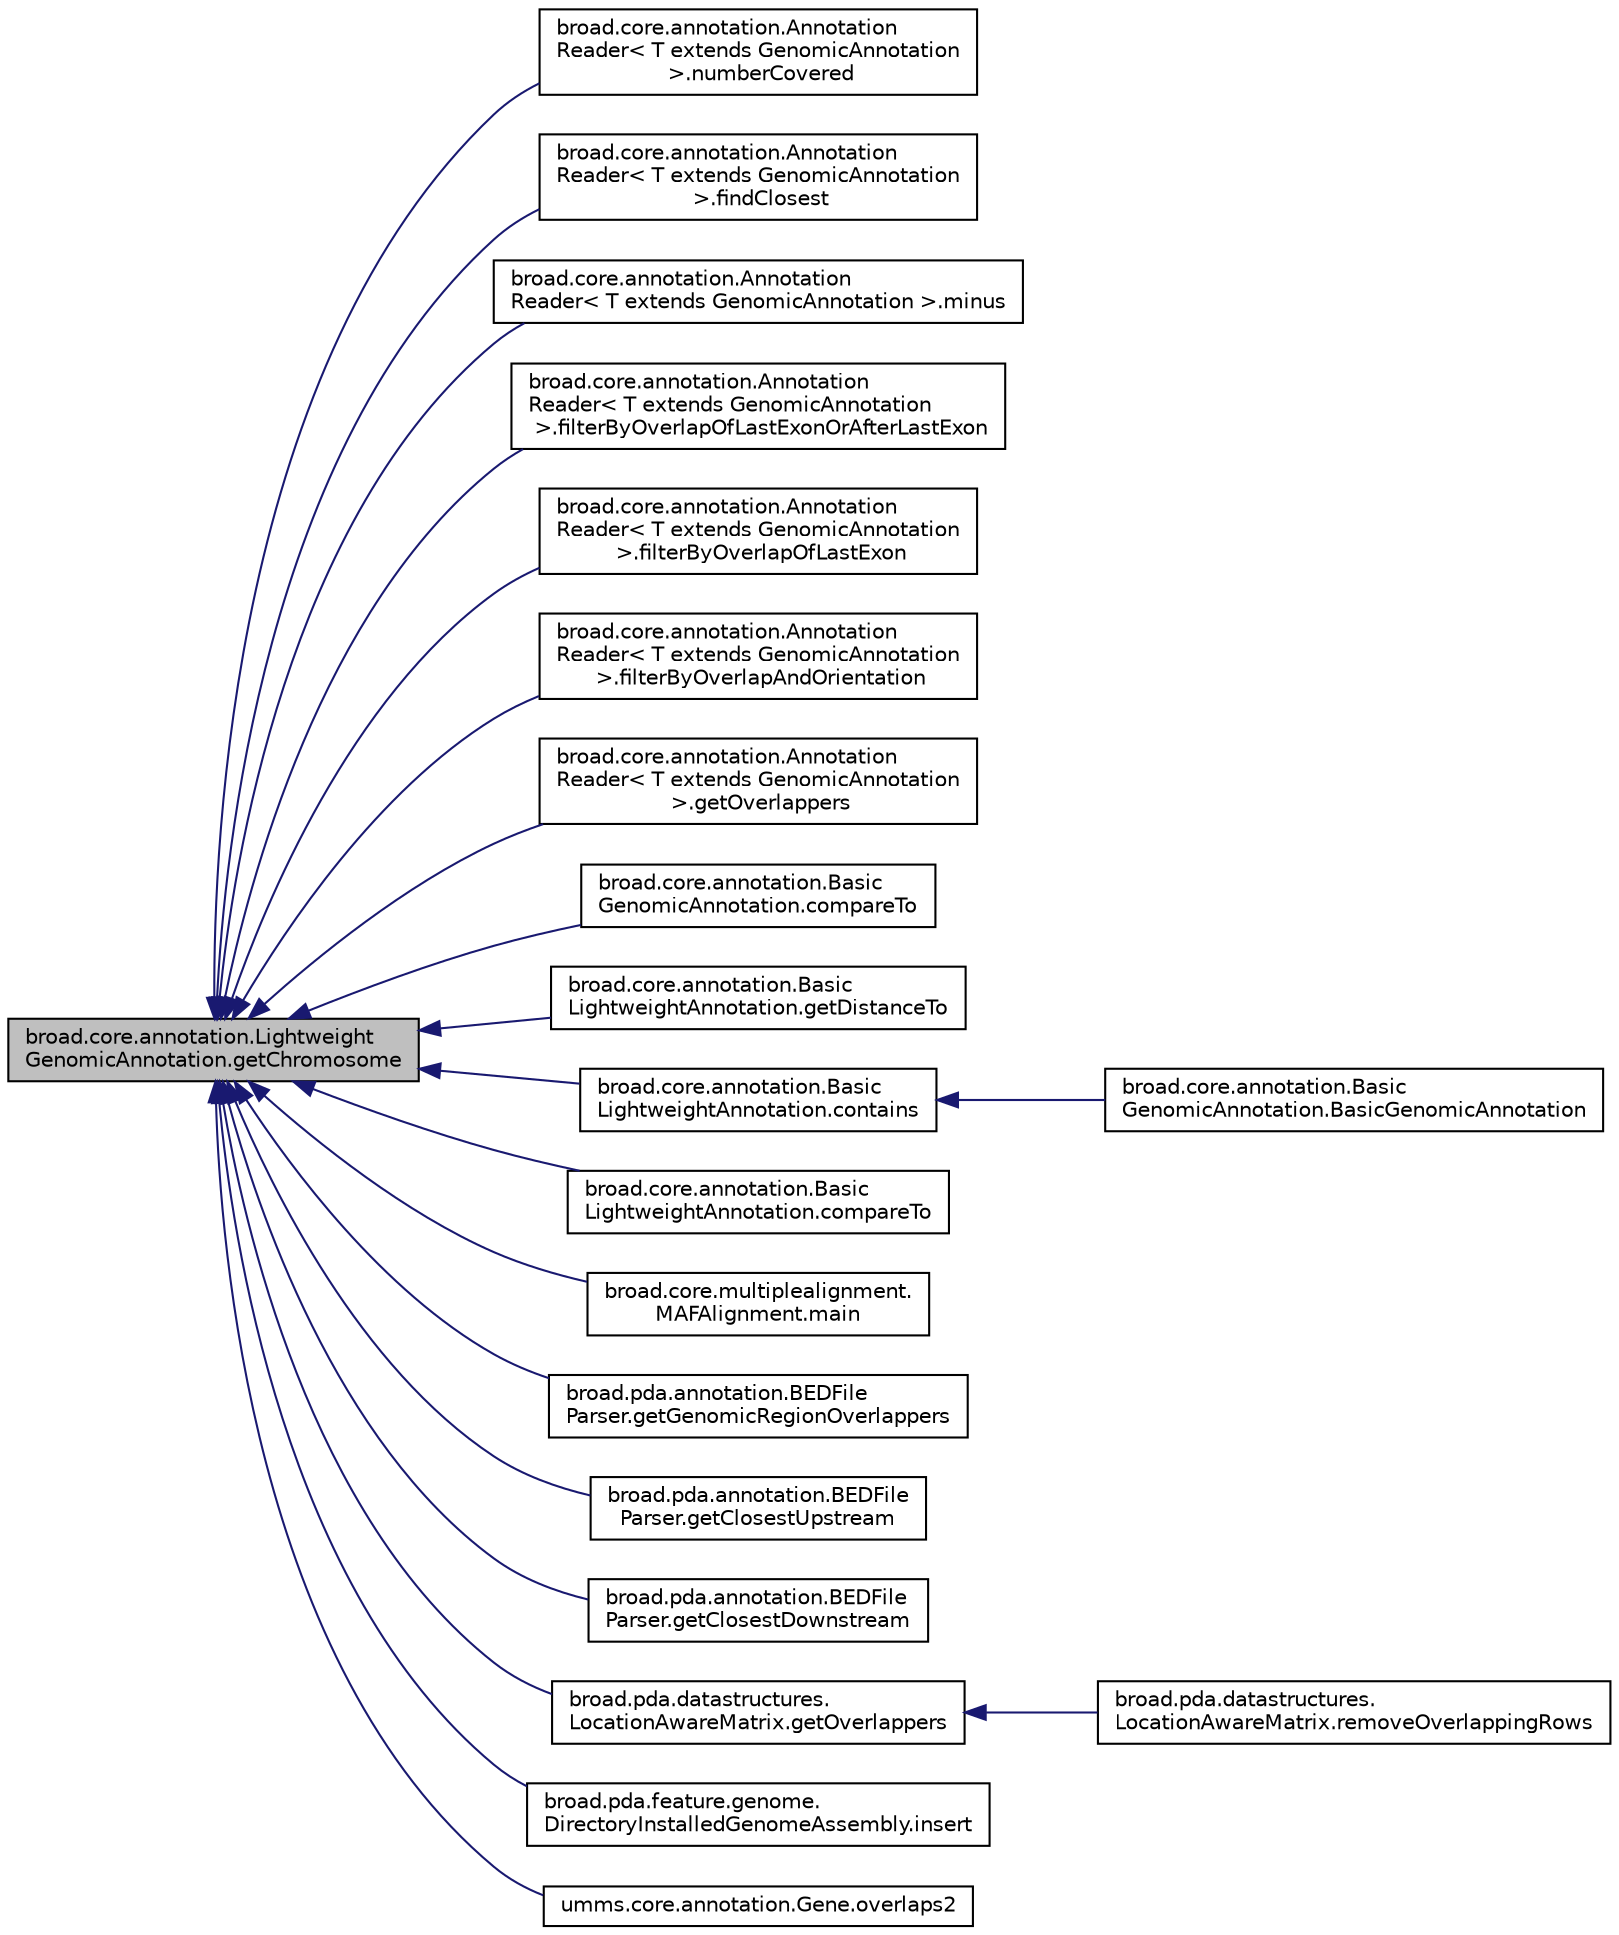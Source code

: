 digraph "broad.core.annotation.LightweightGenomicAnnotation.getChromosome"
{
  edge [fontname="Helvetica",fontsize="10",labelfontname="Helvetica",labelfontsize="10"];
  node [fontname="Helvetica",fontsize="10",shape=record];
  rankdir="LR";
  Node1 [label="broad.core.annotation.Lightweight\lGenomicAnnotation.getChromosome",height=0.2,width=0.4,color="black", fillcolor="grey75", style="filled" fontcolor="black"];
  Node1 -> Node2 [dir="back",color="midnightblue",fontsize="10",style="solid"];
  Node2 [label="broad.core.annotation.Annotation\lReader\< T extends GenomicAnnotation\l \>.numberCovered",height=0.2,width=0.4,color="black", fillcolor="white", style="filled",URL="$classbroad_1_1core_1_1annotation_1_1_annotation_reader_3_01_t_01extends_01_genomic_annotation_01_4.html#a740b107b5b81c15a5f86eada1fb2ba4a"];
  Node1 -> Node3 [dir="back",color="midnightblue",fontsize="10",style="solid"];
  Node3 [label="broad.core.annotation.Annotation\lReader\< T extends GenomicAnnotation\l \>.findClosest",height=0.2,width=0.4,color="black", fillcolor="white", style="filled",URL="$classbroad_1_1core_1_1annotation_1_1_annotation_reader_3_01_t_01extends_01_genomic_annotation_01_4.html#acacd79e1b962e50cff83d99201ded731"];
  Node1 -> Node4 [dir="back",color="midnightblue",fontsize="10",style="solid"];
  Node4 [label="broad.core.annotation.Annotation\lReader\< T extends GenomicAnnotation \>.minus",height=0.2,width=0.4,color="black", fillcolor="white", style="filled",URL="$classbroad_1_1core_1_1annotation_1_1_annotation_reader_3_01_t_01extends_01_genomic_annotation_01_4.html#a2b33aa194c4242e1434063c7e5168236"];
  Node1 -> Node5 [dir="back",color="midnightblue",fontsize="10",style="solid"];
  Node5 [label="broad.core.annotation.Annotation\lReader\< T extends GenomicAnnotation\l \>.filterByOverlapOfLastExonOrAfterLastExon",height=0.2,width=0.4,color="black", fillcolor="white", style="filled",URL="$classbroad_1_1core_1_1annotation_1_1_annotation_reader_3_01_t_01extends_01_genomic_annotation_01_4.html#a42737999d939d66d1f0087e493eeee94"];
  Node1 -> Node6 [dir="back",color="midnightblue",fontsize="10",style="solid"];
  Node6 [label="broad.core.annotation.Annotation\lReader\< T extends GenomicAnnotation\l \>.filterByOverlapOfLastExon",height=0.2,width=0.4,color="black", fillcolor="white", style="filled",URL="$classbroad_1_1core_1_1annotation_1_1_annotation_reader_3_01_t_01extends_01_genomic_annotation_01_4.html#a14a0871b93a66e22843af25ef49662d5"];
  Node1 -> Node7 [dir="back",color="midnightblue",fontsize="10",style="solid"];
  Node7 [label="broad.core.annotation.Annotation\lReader\< T extends GenomicAnnotation\l \>.filterByOverlapAndOrientation",height=0.2,width=0.4,color="black", fillcolor="white", style="filled",URL="$classbroad_1_1core_1_1annotation_1_1_annotation_reader_3_01_t_01extends_01_genomic_annotation_01_4.html#afb53a50da4cd365f50d609d82a6ee2e1"];
  Node1 -> Node8 [dir="back",color="midnightblue",fontsize="10",style="solid"];
  Node8 [label="broad.core.annotation.Annotation\lReader\< T extends GenomicAnnotation\l \>.getOverlappers",height=0.2,width=0.4,color="black", fillcolor="white", style="filled",URL="$classbroad_1_1core_1_1annotation_1_1_annotation_reader_3_01_t_01extends_01_genomic_annotation_01_4.html#adc2c7a42f53ce03a910cbe0366a7233e"];
  Node1 -> Node9 [dir="back",color="midnightblue",fontsize="10",style="solid"];
  Node9 [label="broad.core.annotation.Basic\lGenomicAnnotation.compareTo",height=0.2,width=0.4,color="black", fillcolor="white", style="filled",URL="$classbroad_1_1core_1_1annotation_1_1_basic_genomic_annotation.html#af2945eb5b4eda18596aa43ee1ef6293c"];
  Node1 -> Node10 [dir="back",color="midnightblue",fontsize="10",style="solid"];
  Node10 [label="broad.core.annotation.Basic\lLightweightAnnotation.getDistanceTo",height=0.2,width=0.4,color="black", fillcolor="white", style="filled",URL="$classbroad_1_1core_1_1annotation_1_1_basic_lightweight_annotation.html#a944575391d1ef0c562e3beeb4d493925"];
  Node1 -> Node11 [dir="back",color="midnightblue",fontsize="10",style="solid"];
  Node11 [label="broad.core.annotation.Basic\lLightweightAnnotation.contains",height=0.2,width=0.4,color="black", fillcolor="white", style="filled",URL="$classbroad_1_1core_1_1annotation_1_1_basic_lightweight_annotation.html#a768dd90feef065f8b04a253c2d1c3e1e"];
  Node11 -> Node12 [dir="back",color="midnightblue",fontsize="10",style="solid"];
  Node12 [label="broad.core.annotation.Basic\lGenomicAnnotation.BasicGenomicAnnotation",height=0.2,width=0.4,color="black", fillcolor="white", style="filled",URL="$classbroad_1_1core_1_1annotation_1_1_basic_genomic_annotation.html#aa1bb7dc02c29f06ed7ab80738d7f643e"];
  Node1 -> Node13 [dir="back",color="midnightblue",fontsize="10",style="solid"];
  Node13 [label="broad.core.annotation.Basic\lLightweightAnnotation.compareTo",height=0.2,width=0.4,color="black", fillcolor="white", style="filled",URL="$classbroad_1_1core_1_1annotation_1_1_basic_lightweight_annotation.html#a153aadccdd60d81d71286ab8185e0687"];
  Node1 -> Node14 [dir="back",color="midnightblue",fontsize="10",style="solid"];
  Node14 [label="broad.core.multiplealignment.\lMAFAlignment.main",height=0.2,width=0.4,color="black", fillcolor="white", style="filled",URL="$classbroad_1_1core_1_1multiplealignment_1_1_m_a_f_alignment.html#ad326b9ee4d9a163c416a0220a64ebfd5"];
  Node1 -> Node15 [dir="back",color="midnightblue",fontsize="10",style="solid"];
  Node15 [label="broad.pda.annotation.BEDFile\lParser.getGenomicRegionOverlappers",height=0.2,width=0.4,color="black", fillcolor="white", style="filled",URL="$classbroad_1_1pda_1_1annotation_1_1_b_e_d_file_parser.html#a353c3e74a98e5161351e8d08b1abd553"];
  Node1 -> Node16 [dir="back",color="midnightblue",fontsize="10",style="solid"];
  Node16 [label="broad.pda.annotation.BEDFile\lParser.getClosestUpstream",height=0.2,width=0.4,color="black", fillcolor="white", style="filled",URL="$classbroad_1_1pda_1_1annotation_1_1_b_e_d_file_parser.html#aba76d598eb442f6fca3fe1f37dc9b6d0"];
  Node1 -> Node17 [dir="back",color="midnightblue",fontsize="10",style="solid"];
  Node17 [label="broad.pda.annotation.BEDFile\lParser.getClosestDownstream",height=0.2,width=0.4,color="black", fillcolor="white", style="filled",URL="$classbroad_1_1pda_1_1annotation_1_1_b_e_d_file_parser.html#a84ceb76583ae1aed2022368c2fb07f14"];
  Node1 -> Node18 [dir="back",color="midnightblue",fontsize="10",style="solid"];
  Node18 [label="broad.pda.datastructures.\lLocationAwareMatrix.getOverlappers",height=0.2,width=0.4,color="black", fillcolor="white", style="filled",URL="$classbroad_1_1pda_1_1datastructures_1_1_location_aware_matrix.html#a1a3c6c34c6d39eb5b262362d46a3521d"];
  Node18 -> Node19 [dir="back",color="midnightblue",fontsize="10",style="solid"];
  Node19 [label="broad.pda.datastructures.\lLocationAwareMatrix.removeOverlappingRows",height=0.2,width=0.4,color="black", fillcolor="white", style="filled",URL="$classbroad_1_1pda_1_1datastructures_1_1_location_aware_matrix.html#a343230e0d3a3e96ae96865bd43ebc9f3"];
  Node1 -> Node20 [dir="back",color="midnightblue",fontsize="10",style="solid"];
  Node20 [label="broad.pda.feature.genome.\lDirectoryInstalledGenomeAssembly.insert",height=0.2,width=0.4,color="black", fillcolor="white", style="filled",URL="$classbroad_1_1pda_1_1feature_1_1genome_1_1_directory_installed_genome_assembly.html#ad320a404ce1ddb695a305d1a495563b8"];
  Node1 -> Node21 [dir="back",color="midnightblue",fontsize="10",style="solid"];
  Node21 [label="umms.core.annotation.Gene.overlaps2",height=0.2,width=0.4,color="black", fillcolor="white", style="filled",URL="$classumms_1_1core_1_1annotation_1_1_gene.html#a5a004233c6724ab80d41e9a38e0e254e"];
}
